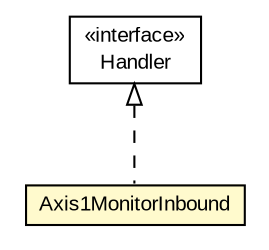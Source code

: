 #!/usr/local/bin/dot
#
# Class diagram 
# Generated by UMLGraph version R5_6-24-gf6e263 (http://www.umlgraph.org/)
#

digraph G {
	edge [fontname="arial",fontsize=10,labelfontname="arial",labelfontsize=10];
	node [fontname="arial",fontsize=10,shape=plaintext];
	nodesep=0.25;
	ranksep=0.5;
	// org.miloss.fgsms.agents.Axis1MonitorInbound
	c177834 [label=<<table title="org.miloss.fgsms.agents.Axis1MonitorInbound" border="0" cellborder="1" cellspacing="0" cellpadding="2" port="p" bgcolor="lemonChiffon" href="./Axis1MonitorInbound.html">
		<tr><td><table border="0" cellspacing="0" cellpadding="1">
<tr><td align="center" balign="center"> Axis1MonitorInbound </td></tr>
		</table></td></tr>
		</table>>, URL="./Axis1MonitorInbound.html", fontname="arial", fontcolor="black", fontsize=10.0];
	//org.miloss.fgsms.agents.Axis1MonitorInbound implements org.apache.axis.Handler
	c178117:p -> c177834:p [dir=back,arrowtail=empty,style=dashed];
	// org.apache.axis.Handler
	c178117 [label=<<table title="org.apache.axis.Handler" border="0" cellborder="1" cellspacing="0" cellpadding="2" port="p" href="http://java.sun.com/j2se/1.4.2/docs/api/org/apache/axis/Handler.html">
		<tr><td><table border="0" cellspacing="0" cellpadding="1">
<tr><td align="center" balign="center"> &#171;interface&#187; </td></tr>
<tr><td align="center" balign="center"> Handler </td></tr>
		</table></td></tr>
		</table>>, URL="http://java.sun.com/j2se/1.4.2/docs/api/org/apache/axis/Handler.html", fontname="arial", fontcolor="black", fontsize=10.0];
}

